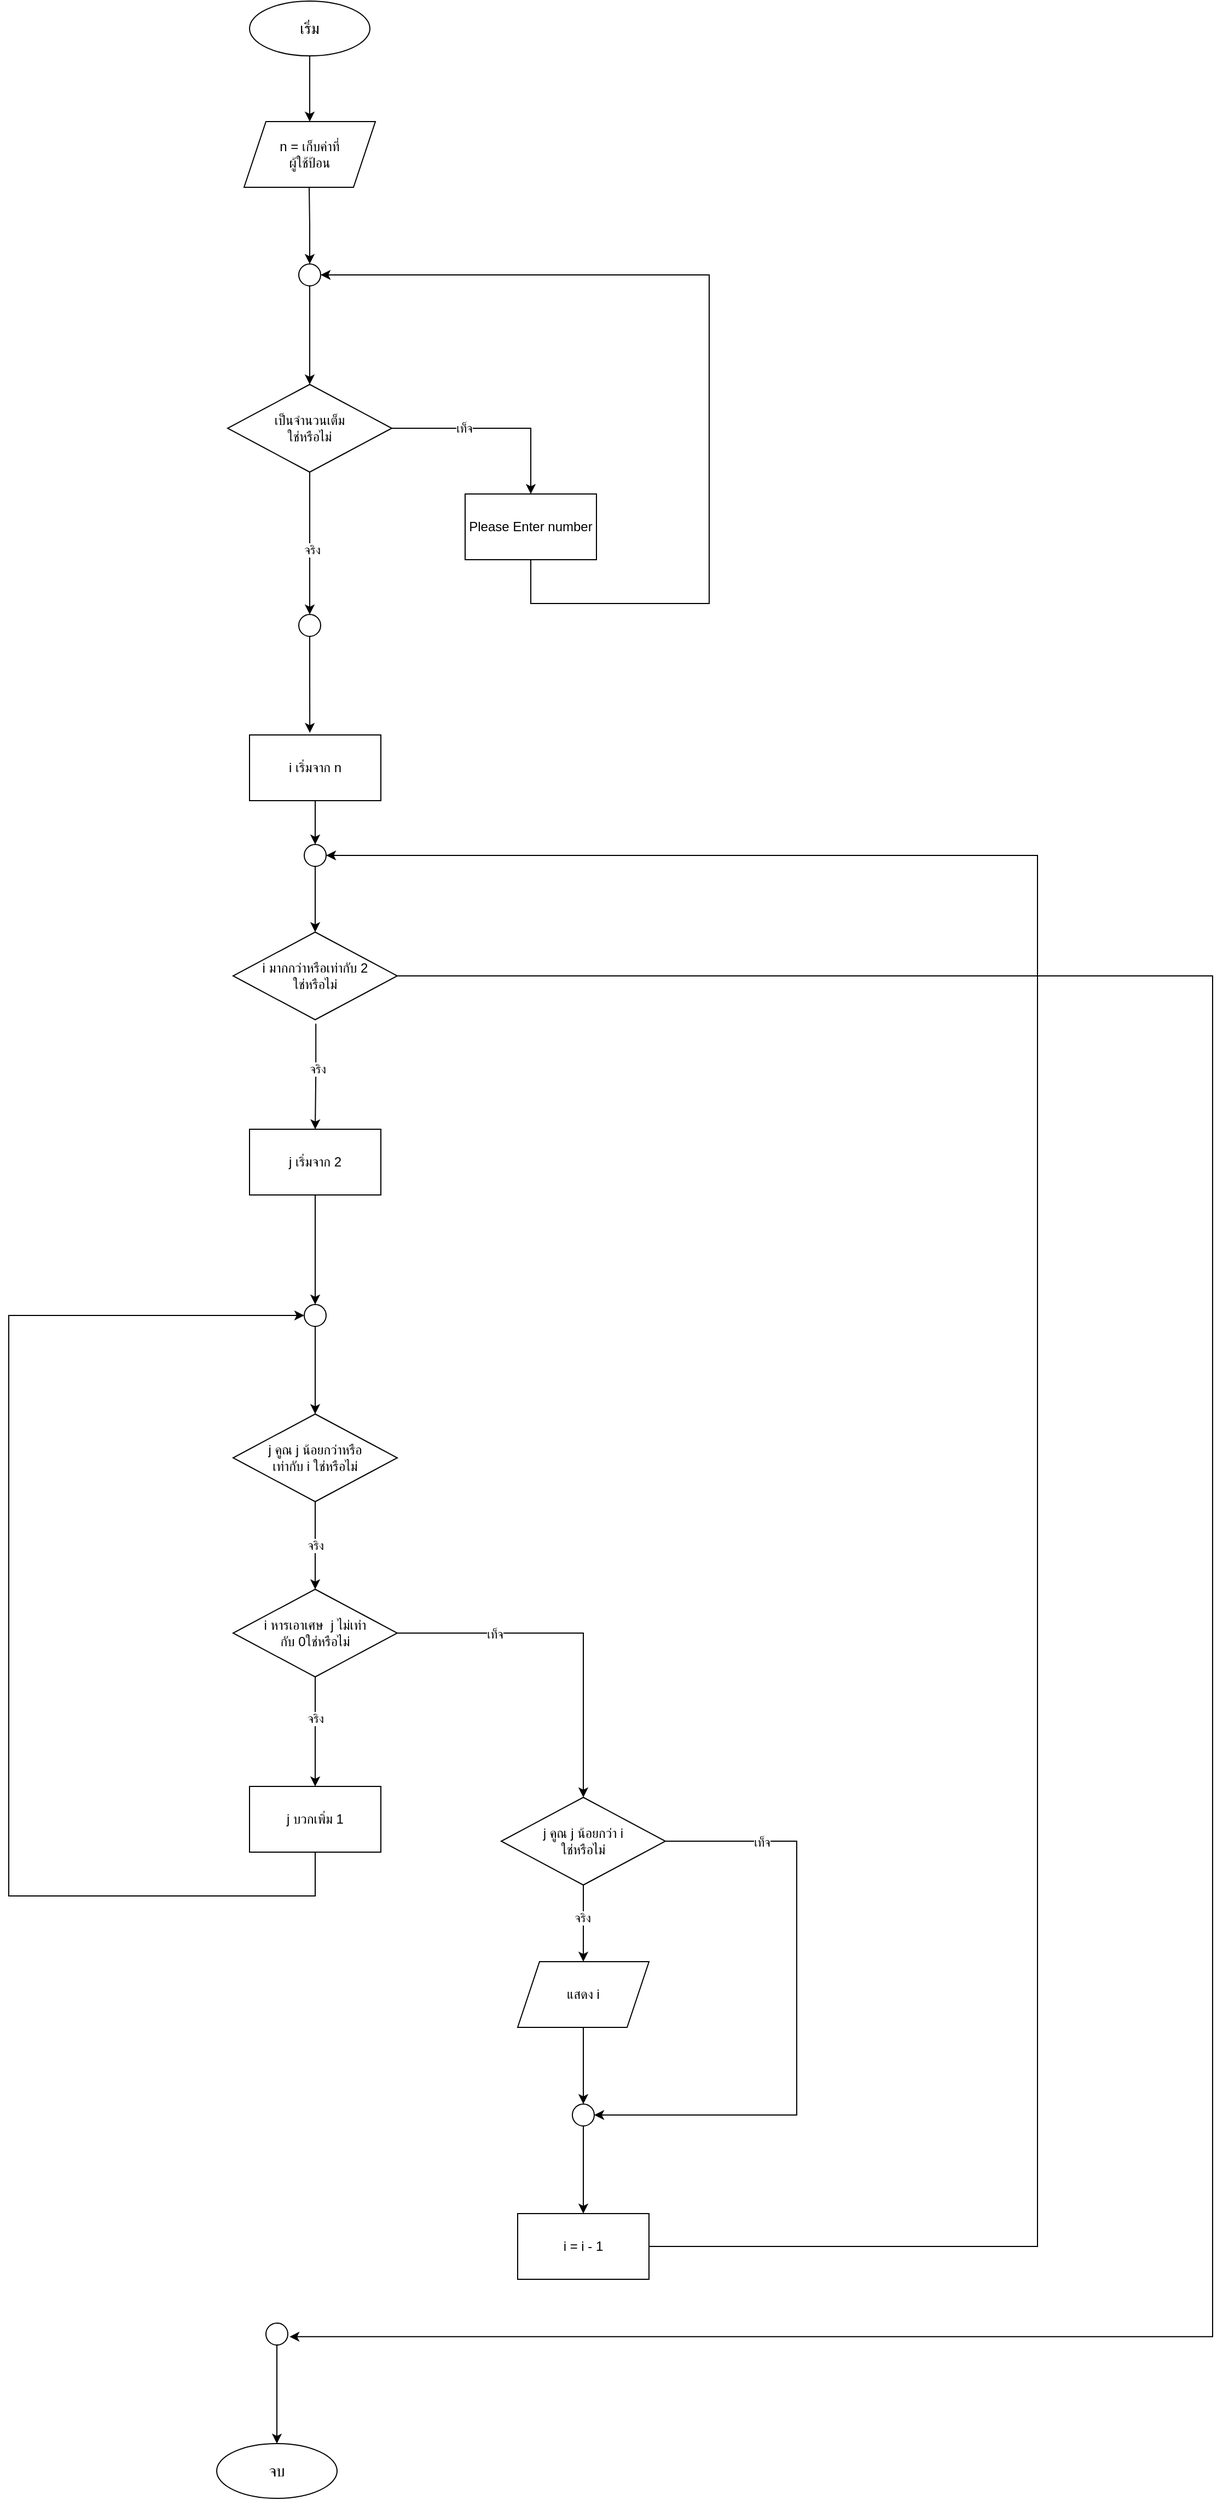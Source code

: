 <mxfile version="28.1.2">
  <diagram name="หน้า-1" id="OJqvcOVBO1cS9U9xJyAK">
    <mxGraphModel dx="2605" dy="3654" grid="1" gridSize="10" guides="1" tooltips="1" connect="1" arrows="1" fold="1" page="1" pageScale="1" pageWidth="1654" pageHeight="2336" math="0" shadow="0">
      <root>
        <mxCell id="0" />
        <mxCell id="1" parent="0" />
        <mxCell id="rhcY_UuHQB_KYih2vPZ5-1" style="edgeStyle=orthogonalEdgeStyle;rounded=0;orthogonalLoop=1;jettySize=auto;html=1;entryX=0.5;entryY=0;entryDx=0;entryDy=0;" edge="1" parent="1" source="rhcY_UuHQB_KYih2vPZ5-2" target="rhcY_UuHQB_KYih2vPZ5-3">
          <mxGeometry relative="1" as="geometry" />
        </mxCell>
        <mxCell id="rhcY_UuHQB_KYih2vPZ5-2" value="&lt;font style=&quot;font-size: 14px;&quot;&gt;เริ่ม&lt;/font&gt;" style="ellipse;whiteSpace=wrap;html=1;" vertex="1" parent="1">
          <mxGeometry x="450" y="-20" width="110" height="50" as="geometry" />
        </mxCell>
        <mxCell id="rhcY_UuHQB_KYih2vPZ5-3" value="n = เก็บค่าที่&lt;div&gt;ผู้ใช้ป้อน&lt;/div&gt;" style="shape=parallelogram;perimeter=parallelogramPerimeter;whiteSpace=wrap;html=1;fixedSize=1;" vertex="1" parent="1">
          <mxGeometry x="445" y="90" width="120" height="60" as="geometry" />
        </mxCell>
        <mxCell id="rhcY_UuHQB_KYih2vPZ5-4" style="edgeStyle=orthogonalEdgeStyle;rounded=0;orthogonalLoop=1;jettySize=auto;html=1;entryX=0.5;entryY=0;entryDx=0;entryDy=0;" edge="1" parent="1">
          <mxGeometry relative="1" as="geometry">
            <mxPoint x="504.5" y="150" as="sourcePoint" />
            <mxPoint x="505" y="220" as="targetPoint" />
          </mxGeometry>
        </mxCell>
        <mxCell id="rhcY_UuHQB_KYih2vPZ5-5" style="edgeStyle=orthogonalEdgeStyle;rounded=0;orthogonalLoop=1;jettySize=auto;html=1;entryX=0.5;entryY=0;entryDx=0;entryDy=0;" edge="1" parent="1" source="rhcY_UuHQB_KYih2vPZ5-9" target="rhcY_UuHQB_KYih2vPZ5-11">
          <mxGeometry relative="1" as="geometry" />
        </mxCell>
        <mxCell id="rhcY_UuHQB_KYih2vPZ5-6" value="เท็จ" style="edgeLabel;html=1;align=center;verticalAlign=middle;resizable=0;points=[];" vertex="1" connectable="0" parent="rhcY_UuHQB_KYih2vPZ5-5">
          <mxGeometry x="-0.292" relative="1" as="geometry">
            <mxPoint as="offset" />
          </mxGeometry>
        </mxCell>
        <mxCell id="rhcY_UuHQB_KYih2vPZ5-7" style="edgeStyle=orthogonalEdgeStyle;rounded=0;orthogonalLoop=1;jettySize=auto;html=1;entryX=0.5;entryY=0;entryDx=0;entryDy=0;" edge="1" parent="1" source="rhcY_UuHQB_KYih2vPZ5-9" target="rhcY_UuHQB_KYih2vPZ5-14">
          <mxGeometry relative="1" as="geometry" />
        </mxCell>
        <mxCell id="rhcY_UuHQB_KYih2vPZ5-8" value="จริง" style="edgeLabel;html=1;align=center;verticalAlign=middle;resizable=0;points=[];" vertex="1" connectable="0" parent="rhcY_UuHQB_KYih2vPZ5-7">
          <mxGeometry x="0.088" y="2" relative="1" as="geometry">
            <mxPoint as="offset" />
          </mxGeometry>
        </mxCell>
        <mxCell id="rhcY_UuHQB_KYih2vPZ5-9" value="&lt;div&gt;&lt;span style=&quot;background-color: transparent; color: light-dark(rgb(0, 0, 0), rgb(255, 255, 255));&quot;&gt;เป็นจำนวนเต็ม&lt;/span&gt;&lt;/div&gt;&lt;div&gt;&lt;span style=&quot;background-color: transparent; color: light-dark(rgb(0, 0, 0), rgb(255, 255, 255));&quot;&gt;ใช่หรือไม่&lt;/span&gt;&lt;/div&gt;" style="rhombus;whiteSpace=wrap;html=1;" vertex="1" parent="1">
          <mxGeometry x="430" y="330" width="150" height="80" as="geometry" />
        </mxCell>
        <mxCell id="rhcY_UuHQB_KYih2vPZ5-10" style="edgeStyle=orthogonalEdgeStyle;rounded=0;orthogonalLoop=1;jettySize=auto;html=1;entryX=1;entryY=0.5;entryDx=0;entryDy=0;exitX=0.5;exitY=1;exitDx=0;exitDy=0;" edge="1" parent="1" source="rhcY_UuHQB_KYih2vPZ5-11" target="rhcY_UuHQB_KYih2vPZ5-17">
          <mxGeometry relative="1" as="geometry">
            <mxPoint x="810" y="330" as="targetPoint" />
            <Array as="points">
              <mxPoint x="707" y="530" />
              <mxPoint x="870" y="530" />
              <mxPoint x="870" y="230" />
            </Array>
          </mxGeometry>
        </mxCell>
        <mxCell id="rhcY_UuHQB_KYih2vPZ5-11" value="Please Enter number" style="rounded=0;whiteSpace=wrap;html=1;" vertex="1" parent="1">
          <mxGeometry x="647" y="430" width="120" height="60" as="geometry" />
        </mxCell>
        <mxCell id="rhcY_UuHQB_KYih2vPZ5-12" style="edgeStyle=orthogonalEdgeStyle;rounded=0;orthogonalLoop=1;jettySize=auto;html=1;entryX=0.5;entryY=0;entryDx=0;entryDy=0;" edge="1" parent="1" source="rhcY_UuHQB_KYih2vPZ5-13" target="rhcY_UuHQB_KYih2vPZ5-38">
          <mxGeometry relative="1" as="geometry" />
        </mxCell>
        <mxCell id="rhcY_UuHQB_KYih2vPZ5-13" value="i เริ่มจาก n" style="rounded=0;whiteSpace=wrap;html=1;" vertex="1" parent="1">
          <mxGeometry x="450" y="650" width="120" height="60" as="geometry" />
        </mxCell>
        <mxCell id="rhcY_UuHQB_KYih2vPZ5-14" value="" style="ellipse;whiteSpace=wrap;html=1;" vertex="1" parent="1">
          <mxGeometry x="495" y="540" width="20" height="20" as="geometry" />
        </mxCell>
        <mxCell id="rhcY_UuHQB_KYih2vPZ5-15" style="edgeStyle=orthogonalEdgeStyle;rounded=0;orthogonalLoop=1;jettySize=auto;html=1;entryX=0.459;entryY=-0.032;entryDx=0;entryDy=0;entryPerimeter=0;" edge="1" parent="1" source="rhcY_UuHQB_KYih2vPZ5-14" target="rhcY_UuHQB_KYih2vPZ5-13">
          <mxGeometry relative="1" as="geometry" />
        </mxCell>
        <mxCell id="rhcY_UuHQB_KYih2vPZ5-16" style="edgeStyle=orthogonalEdgeStyle;rounded=0;orthogonalLoop=1;jettySize=auto;html=1;entryX=0.5;entryY=0;entryDx=0;entryDy=0;" edge="1" parent="1" source="rhcY_UuHQB_KYih2vPZ5-17" target="rhcY_UuHQB_KYih2vPZ5-9">
          <mxGeometry relative="1" as="geometry" />
        </mxCell>
        <mxCell id="rhcY_UuHQB_KYih2vPZ5-17" value="" style="ellipse;whiteSpace=wrap;html=1;" vertex="1" parent="1">
          <mxGeometry x="495" y="220" width="20" height="20" as="geometry" />
        </mxCell>
        <mxCell id="rhcY_UuHQB_KYih2vPZ5-18" style="edgeStyle=orthogonalEdgeStyle;rounded=0;orthogonalLoop=1;jettySize=auto;html=1;entryX=0.5;entryY=0;entryDx=0;entryDy=0;exitX=0.504;exitY=1.046;exitDx=0;exitDy=0;exitPerimeter=0;" edge="1" parent="1" source="rhcY_UuHQB_KYih2vPZ5-21" target="rhcY_UuHQB_KYih2vPZ5-22">
          <mxGeometry relative="1" as="geometry">
            <mxPoint x="510" y="960" as="sourcePoint" />
          </mxGeometry>
        </mxCell>
        <mxCell id="rhcY_UuHQB_KYih2vPZ5-19" value="จริง" style="edgeLabel;html=1;align=center;verticalAlign=middle;resizable=0;points=[];" vertex="1" connectable="0" parent="rhcY_UuHQB_KYih2vPZ5-18">
          <mxGeometry x="-0.151" y="1" relative="1" as="geometry">
            <mxPoint as="offset" />
          </mxGeometry>
        </mxCell>
        <mxCell id="rhcY_UuHQB_KYih2vPZ5-20" style="edgeStyle=orthogonalEdgeStyle;rounded=0;orthogonalLoop=1;jettySize=auto;html=1;entryX=1.077;entryY=0.621;entryDx=0;entryDy=0;entryPerimeter=0;" edge="1" parent="1" source="rhcY_UuHQB_KYih2vPZ5-21" target="rhcY_UuHQB_KYih2vPZ5-40">
          <mxGeometry relative="1" as="geometry">
            <mxPoint x="530" y="1880" as="targetPoint" />
            <Array as="points">
              <mxPoint x="1330" y="870" />
              <mxPoint x="1330" y="2112" />
            </Array>
          </mxGeometry>
        </mxCell>
        <mxCell id="rhcY_UuHQB_KYih2vPZ5-21" value="i มากกว่าหรือเท่ากับ 2&lt;div&gt;ใช่หรือไม่&lt;/div&gt;" style="rhombus;whiteSpace=wrap;html=1;" vertex="1" parent="1">
          <mxGeometry x="435" y="830" width="150" height="80" as="geometry" />
        </mxCell>
        <mxCell id="rhcY_UuHQB_KYih2vPZ5-22" value="j เริ่ม&lt;span style=&quot;color: rgba(0, 0, 0, 0); font-family: monospace; font-size: 0px; text-align: start; text-wrap-mode: nowrap;&quot;&gt;%3CmxGraphModel%3E%3Croot%3E%3CmxCell%20id%3D%220%22%2F%3E%3CmxCell%20id%3D%221%22%20parent%3D%220%22%2F%3E%3CmxCell%20id%3D%222%22%20value%3D%22i%20%E0%B8%A5%E0%B8%94%E0%B8%A5%E0%B8%87%E0%B8%97%E0%B8%B5%E0%B8%A5%E0%B8%B0%201%22%20style%3D%22rounded%3D0%3BwhiteSpace%3Dwrap%3Bhtml%3D1%3B%22%20vertex%3D%221%22%20parent%3D%221%22%3E%3CmxGeometry%20x%3D%22505%22%20y%3D%22720%22%20width%3D%22120%22%20height%3D%2260%22%20as%3D%22geometry%22%2F%3E%3C%2FmxCell%3E%3C%2Froot%3E%3C%2FmxGraphModel%3E&lt;/span&gt;จาก 2" style="rounded=0;whiteSpace=wrap;html=1;" vertex="1" parent="1">
          <mxGeometry x="450" y="1010" width="120" height="60" as="geometry" />
        </mxCell>
        <mxCell id="rhcY_UuHQB_KYih2vPZ5-23" style="edgeStyle=orthogonalEdgeStyle;rounded=0;orthogonalLoop=1;jettySize=auto;html=1;entryX=0.5;entryY=0;entryDx=0;entryDy=0;" edge="1" parent="1" source="rhcY_UuHQB_KYih2vPZ5-25" target="rhcY_UuHQB_KYih2vPZ5-30">
          <mxGeometry relative="1" as="geometry" />
        </mxCell>
        <mxCell id="rhcY_UuHQB_KYih2vPZ5-24" value="จริง" style="edgeLabel;html=1;align=center;verticalAlign=middle;resizable=0;points=[];" vertex="1" connectable="0" parent="rhcY_UuHQB_KYih2vPZ5-23">
          <mxGeometry x="-0.001" relative="1" as="geometry">
            <mxPoint as="offset" />
          </mxGeometry>
        </mxCell>
        <mxCell id="rhcY_UuHQB_KYih2vPZ5-25" value="j คูณ j น้อยกว่าหรือ&lt;div&gt;เท่ากับ i ใช่หรือไม่&lt;/div&gt;" style="rhombus;whiteSpace=wrap;html=1;" vertex="1" parent="1">
          <mxGeometry x="435" y="1270" width="150" height="80" as="geometry" />
        </mxCell>
        <mxCell id="rhcY_UuHQB_KYih2vPZ5-26" style="edgeStyle=orthogonalEdgeStyle;rounded=0;orthogonalLoop=1;jettySize=auto;html=1;entryX=0.5;entryY=0;entryDx=0;entryDy=0;" edge="1" parent="1" source="rhcY_UuHQB_KYih2vPZ5-30" target="rhcY_UuHQB_KYih2vPZ5-35">
          <mxGeometry relative="1" as="geometry">
            <mxPoint x="750" y="1600" as="targetPoint" />
          </mxGeometry>
        </mxCell>
        <mxCell id="rhcY_UuHQB_KYih2vPZ5-27" value="จริง" style="edgeLabel;html=1;align=center;verticalAlign=middle;resizable=0;points=[];" vertex="1" connectable="0" parent="rhcY_UuHQB_KYih2vPZ5-26">
          <mxGeometry x="-0.254" relative="1" as="geometry">
            <mxPoint as="offset" />
          </mxGeometry>
        </mxCell>
        <mxCell id="rhcY_UuHQB_KYih2vPZ5-28" style="edgeStyle=orthogonalEdgeStyle;rounded=0;orthogonalLoop=1;jettySize=auto;html=1;entryX=0.5;entryY=0;entryDx=0;entryDy=0;" edge="1" parent="1" source="rhcY_UuHQB_KYih2vPZ5-30" target="rhcY_UuHQB_KYih2vPZ5-49">
          <mxGeometry relative="1" as="geometry">
            <mxPoint x="730" y="1620" as="targetPoint" />
          </mxGeometry>
        </mxCell>
        <mxCell id="rhcY_UuHQB_KYih2vPZ5-29" value="เท็จ" style="edgeLabel;html=1;align=center;verticalAlign=middle;resizable=0;points=[];" vertex="1" connectable="0" parent="rhcY_UuHQB_KYih2vPZ5-28">
          <mxGeometry x="-0.443" y="-1" relative="1" as="geometry">
            <mxPoint as="offset" />
          </mxGeometry>
        </mxCell>
        <mxCell id="rhcY_UuHQB_KYih2vPZ5-30" value="i หารเอาเศษ&amp;nbsp; j&amp;nbsp;&lt;span style=&quot;background-color: transparent; color: light-dark(rgb(0, 0, 0), rgb(255, 255, 255));&quot;&gt;ไม่เท่า&lt;/span&gt;&lt;div&gt;&lt;span style=&quot;background-color: transparent; color: light-dark(rgb(0, 0, 0), rgb(255, 255, 255));&quot;&gt;กับ&amp;nbsp;&lt;/span&gt;&lt;span style=&quot;background-color: transparent; color: light-dark(rgb(0, 0, 0), rgb(255, 255, 255));&quot;&gt;0&lt;/span&gt;&lt;span style=&quot;background-color: transparent; color: light-dark(rgb(0, 0, 0), rgb(255, 255, 255));&quot;&gt;ใช่หรือไม่&lt;/span&gt;&lt;/div&gt;" style="rhombus;whiteSpace=wrap;html=1;" vertex="1" parent="1">
          <mxGeometry x="435" y="1430" width="150" height="80" as="geometry" />
        </mxCell>
        <mxCell id="rhcY_UuHQB_KYih2vPZ5-31" style="edgeStyle=orthogonalEdgeStyle;rounded=0;orthogonalLoop=1;jettySize=auto;html=1;entryX=0.5;entryY=0;entryDx=0;entryDy=0;" edge="1" parent="1" source="rhcY_UuHQB_KYih2vPZ5-32" target="rhcY_UuHQB_KYih2vPZ5-25">
          <mxGeometry relative="1" as="geometry" />
        </mxCell>
        <mxCell id="rhcY_UuHQB_KYih2vPZ5-32" value="" style="ellipse;whiteSpace=wrap;html=1;" vertex="1" parent="1">
          <mxGeometry x="500" y="1170" width="20" height="20" as="geometry" />
        </mxCell>
        <mxCell id="rhcY_UuHQB_KYih2vPZ5-33" value="&lt;font style=&quot;font-size: 14px;&quot;&gt;จบ&lt;/font&gt;" style="ellipse;whiteSpace=wrap;html=1;" vertex="1" parent="1">
          <mxGeometry x="420" y="2210" width="110" height="50" as="geometry" />
        </mxCell>
        <mxCell id="rhcY_UuHQB_KYih2vPZ5-34" style="edgeStyle=orthogonalEdgeStyle;rounded=0;orthogonalLoop=1;jettySize=auto;html=1;exitX=0.5;exitY=1;exitDx=0;exitDy=0;" edge="1" parent="1">
          <mxGeometry relative="1" as="geometry">
            <Array as="points">
              <mxPoint x="510" y="1670" />
              <mxPoint x="510" y="1710" />
              <mxPoint x="230" y="1710" />
              <mxPoint x="230" y="1180" />
            </Array>
            <mxPoint x="490" y="1670" as="sourcePoint" />
            <mxPoint x="500" y="1180" as="targetPoint" />
          </mxGeometry>
        </mxCell>
        <mxCell id="rhcY_UuHQB_KYih2vPZ5-35" value="j บวกเพิ่ม 1" style="rounded=0;whiteSpace=wrap;html=1;" vertex="1" parent="1">
          <mxGeometry x="450" y="1610" width="120" height="60" as="geometry" />
        </mxCell>
        <mxCell id="rhcY_UuHQB_KYih2vPZ5-36" style="edgeStyle=orthogonalEdgeStyle;rounded=0;orthogonalLoop=1;jettySize=auto;html=1;exitX=0.5;exitY=1;exitDx=0;exitDy=0;entryX=0.5;entryY=0;entryDx=0;entryDy=0;" edge="1" parent="1" source="rhcY_UuHQB_KYih2vPZ5-22" target="rhcY_UuHQB_KYih2vPZ5-32">
          <mxGeometry relative="1" as="geometry" />
        </mxCell>
        <mxCell id="rhcY_UuHQB_KYih2vPZ5-37" style="edgeStyle=orthogonalEdgeStyle;rounded=0;orthogonalLoop=1;jettySize=auto;html=1;entryX=0.5;entryY=0;entryDx=0;entryDy=0;" edge="1" parent="1" source="rhcY_UuHQB_KYih2vPZ5-38" target="rhcY_UuHQB_KYih2vPZ5-21">
          <mxGeometry relative="1" as="geometry" />
        </mxCell>
        <mxCell id="rhcY_UuHQB_KYih2vPZ5-38" value="" style="ellipse;whiteSpace=wrap;html=1;" vertex="1" parent="1">
          <mxGeometry x="500" y="750" width="20" height="20" as="geometry" />
        </mxCell>
        <mxCell id="rhcY_UuHQB_KYih2vPZ5-39" style="edgeStyle=orthogonalEdgeStyle;rounded=0;orthogonalLoop=1;jettySize=auto;html=1;entryX=0.5;entryY=0;entryDx=0;entryDy=0;" edge="1" parent="1" source="rhcY_UuHQB_KYih2vPZ5-40" target="rhcY_UuHQB_KYih2vPZ5-33">
          <mxGeometry relative="1" as="geometry" />
        </mxCell>
        <mxCell id="rhcY_UuHQB_KYih2vPZ5-40" value="" style="ellipse;whiteSpace=wrap;html=1;" vertex="1" parent="1">
          <mxGeometry x="465" y="2100" width="20" height="20" as="geometry" />
        </mxCell>
        <mxCell id="rhcY_UuHQB_KYih2vPZ5-41" style="edgeStyle=orthogonalEdgeStyle;rounded=0;orthogonalLoop=1;jettySize=auto;html=1;entryX=1;entryY=0.5;entryDx=0;entryDy=0;" edge="1" parent="1" source="rhcY_UuHQB_KYih2vPZ5-42" target="rhcY_UuHQB_KYih2vPZ5-38">
          <mxGeometry relative="1" as="geometry">
            <Array as="points">
              <mxPoint x="1170" y="2030" />
              <mxPoint x="1170" y="760" />
            </Array>
          </mxGeometry>
        </mxCell>
        <mxCell id="rhcY_UuHQB_KYih2vPZ5-42" value="i = i - 1" style="rounded=0;whiteSpace=wrap;html=1;" vertex="1" parent="1">
          <mxGeometry x="695" y="2000" width="120" height="60" as="geometry" />
        </mxCell>
        <mxCell id="rhcY_UuHQB_KYih2vPZ5-43" style="edgeStyle=orthogonalEdgeStyle;rounded=0;orthogonalLoop=1;jettySize=auto;html=1;entryX=0.5;entryY=0;entryDx=0;entryDy=0;" edge="1" parent="1" source="rhcY_UuHQB_KYih2vPZ5-44" target="rhcY_UuHQB_KYih2vPZ5-51">
          <mxGeometry relative="1" as="geometry" />
        </mxCell>
        <mxCell id="rhcY_UuHQB_KYih2vPZ5-44" value="แสดง i" style="shape=parallelogram;perimeter=parallelogramPerimeter;whiteSpace=wrap;html=1;fixedSize=1;" vertex="1" parent="1">
          <mxGeometry x="695" y="1770" width="120" height="60" as="geometry" />
        </mxCell>
        <mxCell id="rhcY_UuHQB_KYih2vPZ5-45" style="edgeStyle=orthogonalEdgeStyle;rounded=0;orthogonalLoop=1;jettySize=auto;html=1;" edge="1" parent="1" source="rhcY_UuHQB_KYih2vPZ5-49">
          <mxGeometry relative="1" as="geometry">
            <mxPoint x="755" y="1770" as="targetPoint" />
          </mxGeometry>
        </mxCell>
        <mxCell id="rhcY_UuHQB_KYih2vPZ5-46" value="จริง" style="edgeLabel;html=1;align=center;verticalAlign=middle;resizable=0;points=[];" vertex="1" connectable="0" parent="rhcY_UuHQB_KYih2vPZ5-45">
          <mxGeometry x="-0.161" y="-1" relative="1" as="geometry">
            <mxPoint as="offset" />
          </mxGeometry>
        </mxCell>
        <mxCell id="rhcY_UuHQB_KYih2vPZ5-47" style="edgeStyle=orthogonalEdgeStyle;rounded=0;orthogonalLoop=1;jettySize=auto;html=1;entryX=1;entryY=0.5;entryDx=0;entryDy=0;" edge="1" parent="1" source="rhcY_UuHQB_KYih2vPZ5-49" target="rhcY_UuHQB_KYih2vPZ5-51">
          <mxGeometry relative="1" as="geometry">
            <Array as="points">
              <mxPoint x="950" y="1660" />
              <mxPoint x="950" y="1910" />
            </Array>
          </mxGeometry>
        </mxCell>
        <mxCell id="rhcY_UuHQB_KYih2vPZ5-48" value="เท็จ" style="edgeLabel;html=1;align=center;verticalAlign=middle;resizable=0;points=[];" vertex="1" connectable="0" parent="rhcY_UuHQB_KYih2vPZ5-47">
          <mxGeometry x="-0.682" y="-1" relative="1" as="geometry">
            <mxPoint as="offset" />
          </mxGeometry>
        </mxCell>
        <mxCell id="rhcY_UuHQB_KYih2vPZ5-49" value="j คูณ j น้อยกว่า i&lt;div&gt;ใช่หรือไม่&lt;/div&gt;" style="rhombus;whiteSpace=wrap;html=1;" vertex="1" parent="1">
          <mxGeometry x="680" y="1620" width="150" height="80" as="geometry" />
        </mxCell>
        <mxCell id="rhcY_UuHQB_KYih2vPZ5-50" style="edgeStyle=orthogonalEdgeStyle;rounded=0;orthogonalLoop=1;jettySize=auto;html=1;entryX=0.5;entryY=0;entryDx=0;entryDy=0;" edge="1" parent="1" source="rhcY_UuHQB_KYih2vPZ5-51" target="rhcY_UuHQB_KYih2vPZ5-42">
          <mxGeometry relative="1" as="geometry" />
        </mxCell>
        <mxCell id="rhcY_UuHQB_KYih2vPZ5-51" value="" style="ellipse;whiteSpace=wrap;html=1;" vertex="1" parent="1">
          <mxGeometry x="745" y="1900" width="20" height="20" as="geometry" />
        </mxCell>
      </root>
    </mxGraphModel>
  </diagram>
</mxfile>
